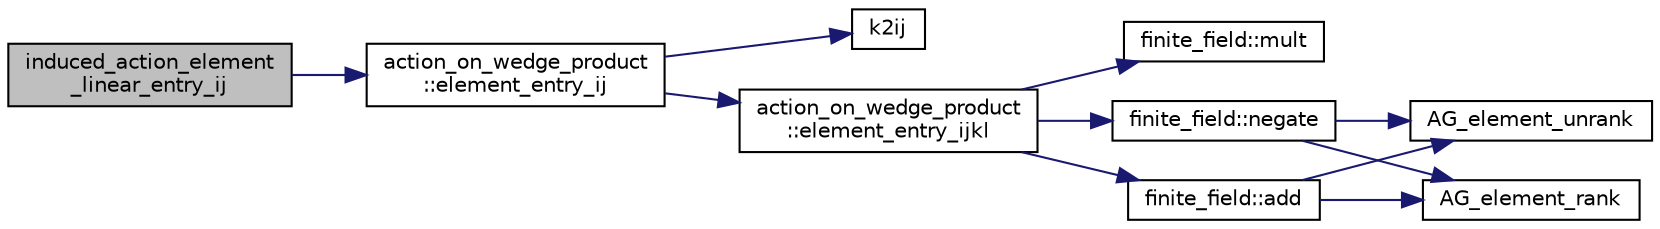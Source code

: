 digraph "induced_action_element_linear_entry_ij"
{
  edge [fontname="Helvetica",fontsize="10",labelfontname="Helvetica",labelfontsize="10"];
  node [fontname="Helvetica",fontsize="10",shape=record];
  rankdir="LR";
  Node1821 [label="induced_action_element\l_linear_entry_ij",height=0.2,width=0.4,color="black", fillcolor="grey75", style="filled", fontcolor="black"];
  Node1821 -> Node1822 [color="midnightblue",fontsize="10",style="solid",fontname="Helvetica"];
  Node1822 [label="action_on_wedge_product\l::element_entry_ij",height=0.2,width=0.4,color="black", fillcolor="white", style="filled",URL="$d0/deb/classaction__on__wedge__product.html#a8b232ff3dcf482e90e1f344dd272bb1f"];
  Node1822 -> Node1823 [color="midnightblue",fontsize="10",style="solid",fontname="Helvetica"];
  Node1823 [label="k2ij",height=0.2,width=0.4,color="black", fillcolor="white", style="filled",URL="$df/dbf/sajeeb_8_c.html#a94379148acec1c2aeedad1903aa0756a"];
  Node1822 -> Node1824 [color="midnightblue",fontsize="10",style="solid",fontname="Helvetica"];
  Node1824 [label="action_on_wedge_product\l::element_entry_ijkl",height=0.2,width=0.4,color="black", fillcolor="white", style="filled",URL="$d0/deb/classaction__on__wedge__product.html#aaa89748a3293672b739bd1321e606da7"];
  Node1824 -> Node1825 [color="midnightblue",fontsize="10",style="solid",fontname="Helvetica"];
  Node1825 [label="finite_field::mult",height=0.2,width=0.4,color="black", fillcolor="white", style="filled",URL="$df/d5a/classfinite__field.html#a24fb5917aa6d4d656fd855b7f44a13b0"];
  Node1824 -> Node1826 [color="midnightblue",fontsize="10",style="solid",fontname="Helvetica"];
  Node1826 [label="finite_field::add",height=0.2,width=0.4,color="black", fillcolor="white", style="filled",URL="$df/d5a/classfinite__field.html#a8f12328a27500f3c7be0c849ebbc9d14"];
  Node1826 -> Node1827 [color="midnightblue",fontsize="10",style="solid",fontname="Helvetica"];
  Node1827 [label="AG_element_unrank",height=0.2,width=0.4,color="black", fillcolor="white", style="filled",URL="$d4/d67/geometry_8h.html#a4a33b86c87b2879b97cfa1327abe2885"];
  Node1826 -> Node1828 [color="midnightblue",fontsize="10",style="solid",fontname="Helvetica"];
  Node1828 [label="AG_element_rank",height=0.2,width=0.4,color="black", fillcolor="white", style="filled",URL="$d4/d67/geometry_8h.html#ab2ac908d07dd8038fd996e26bdc75c17"];
  Node1824 -> Node1829 [color="midnightblue",fontsize="10",style="solid",fontname="Helvetica"];
  Node1829 [label="finite_field::negate",height=0.2,width=0.4,color="black", fillcolor="white", style="filled",URL="$df/d5a/classfinite__field.html#aa9d798298f25d4a9262b5bc5f1733e31"];
  Node1829 -> Node1827 [color="midnightblue",fontsize="10",style="solid",fontname="Helvetica"];
  Node1829 -> Node1828 [color="midnightblue",fontsize="10",style="solid",fontname="Helvetica"];
}
